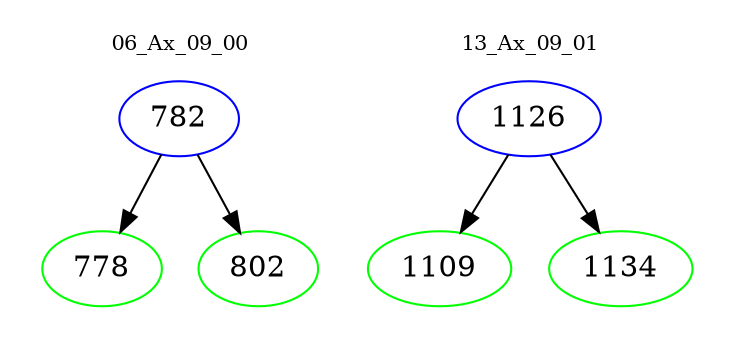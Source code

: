digraph{
subgraph cluster_0 {
color = white
label = "06_Ax_09_00";
fontsize=10;
T0_782 [label="782", color="blue"]
T0_782 -> T0_778 [color="black"]
T0_778 [label="778", color="green"]
T0_782 -> T0_802 [color="black"]
T0_802 [label="802", color="green"]
}
subgraph cluster_1 {
color = white
label = "13_Ax_09_01";
fontsize=10;
T1_1126 [label="1126", color="blue"]
T1_1126 -> T1_1109 [color="black"]
T1_1109 [label="1109", color="green"]
T1_1126 -> T1_1134 [color="black"]
T1_1134 [label="1134", color="green"]
}
}
